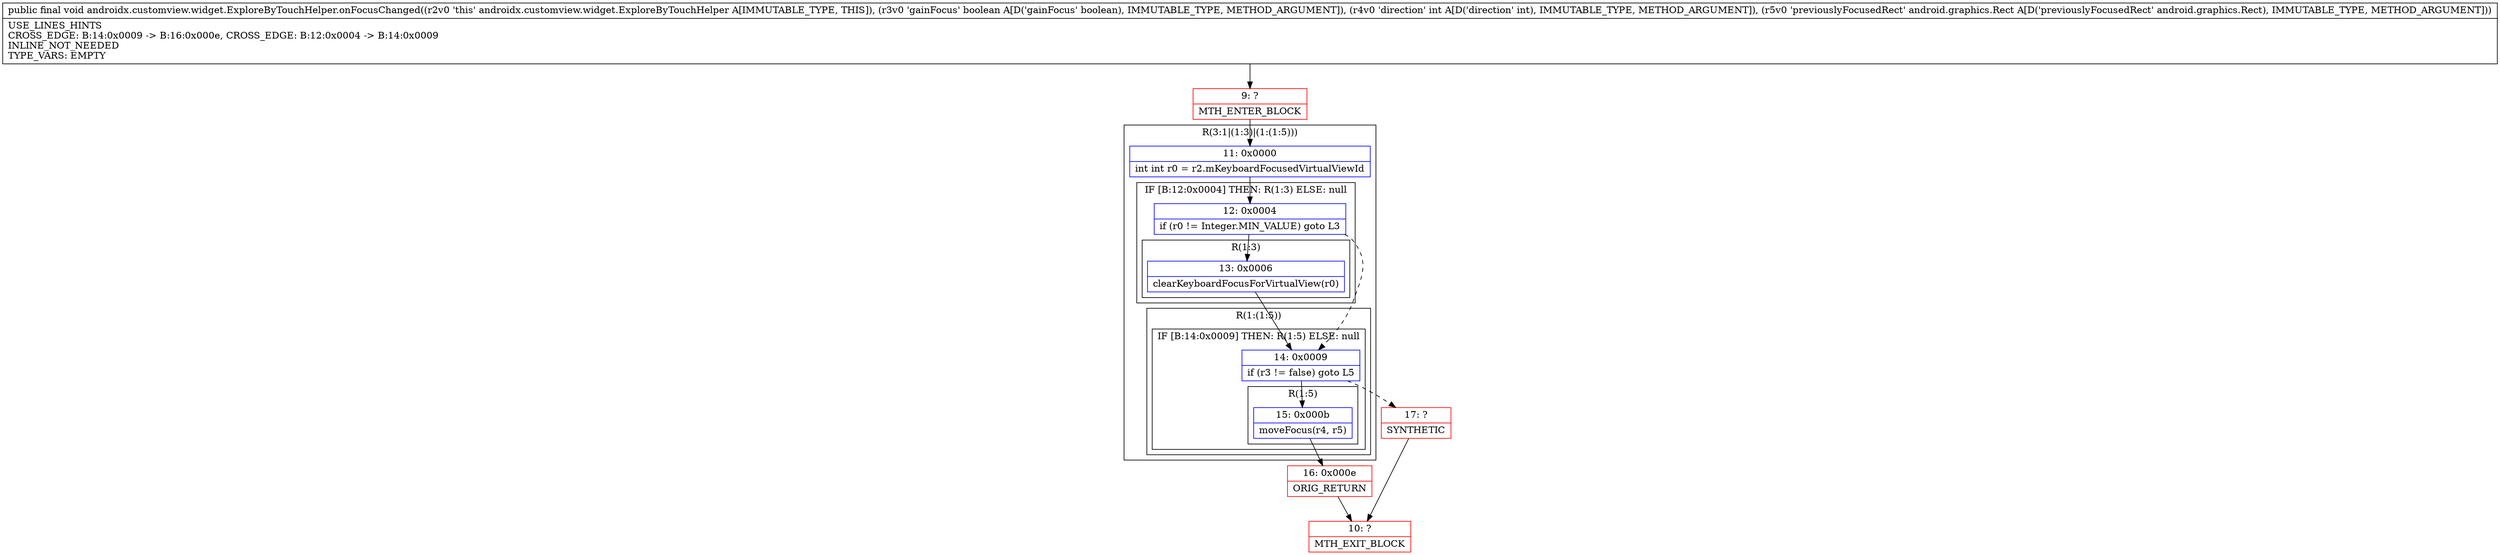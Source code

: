 digraph "CFG forandroidx.customview.widget.ExploreByTouchHelper.onFocusChanged(ZILandroid\/graphics\/Rect;)V" {
subgraph cluster_Region_545060247 {
label = "R(3:1|(1:3)|(1:(1:5)))";
node [shape=record,color=blue];
Node_11 [shape=record,label="{11\:\ 0x0000|int int r0 = r2.mKeyboardFocusedVirtualViewId\l}"];
subgraph cluster_IfRegion_1418260216 {
label = "IF [B:12:0x0004] THEN: R(1:3) ELSE: null";
node [shape=record,color=blue];
Node_12 [shape=record,label="{12\:\ 0x0004|if (r0 != Integer.MIN_VALUE) goto L3\l}"];
subgraph cluster_Region_455360305 {
label = "R(1:3)";
node [shape=record,color=blue];
Node_13 [shape=record,label="{13\:\ 0x0006|clearKeyboardFocusForVirtualView(r0)\l}"];
}
}
subgraph cluster_Region_1819112504 {
label = "R(1:(1:5))";
node [shape=record,color=blue];
subgraph cluster_IfRegion_2021498575 {
label = "IF [B:14:0x0009] THEN: R(1:5) ELSE: null";
node [shape=record,color=blue];
Node_14 [shape=record,label="{14\:\ 0x0009|if (r3 != false) goto L5\l}"];
subgraph cluster_Region_1240322964 {
label = "R(1:5)";
node [shape=record,color=blue];
Node_15 [shape=record,label="{15\:\ 0x000b|moveFocus(r4, r5)\l}"];
}
}
}
}
Node_9 [shape=record,color=red,label="{9\:\ ?|MTH_ENTER_BLOCK\l}"];
Node_16 [shape=record,color=red,label="{16\:\ 0x000e|ORIG_RETURN\l}"];
Node_10 [shape=record,color=red,label="{10\:\ ?|MTH_EXIT_BLOCK\l}"];
Node_17 [shape=record,color=red,label="{17\:\ ?|SYNTHETIC\l}"];
MethodNode[shape=record,label="{public final void androidx.customview.widget.ExploreByTouchHelper.onFocusChanged((r2v0 'this' androidx.customview.widget.ExploreByTouchHelper A[IMMUTABLE_TYPE, THIS]), (r3v0 'gainFocus' boolean A[D('gainFocus' boolean), IMMUTABLE_TYPE, METHOD_ARGUMENT]), (r4v0 'direction' int A[D('direction' int), IMMUTABLE_TYPE, METHOD_ARGUMENT]), (r5v0 'previouslyFocusedRect' android.graphics.Rect A[D('previouslyFocusedRect' android.graphics.Rect), IMMUTABLE_TYPE, METHOD_ARGUMENT]))  | USE_LINES_HINTS\lCROSS_EDGE: B:14:0x0009 \-\> B:16:0x000e, CROSS_EDGE: B:12:0x0004 \-\> B:14:0x0009\lINLINE_NOT_NEEDED\lTYPE_VARS: EMPTY\l}"];
MethodNode -> Node_9;Node_11 -> Node_12;
Node_12 -> Node_13;
Node_12 -> Node_14[style=dashed];
Node_13 -> Node_14;
Node_14 -> Node_15;
Node_14 -> Node_17[style=dashed];
Node_15 -> Node_16;
Node_9 -> Node_11;
Node_16 -> Node_10;
Node_17 -> Node_10;
}

